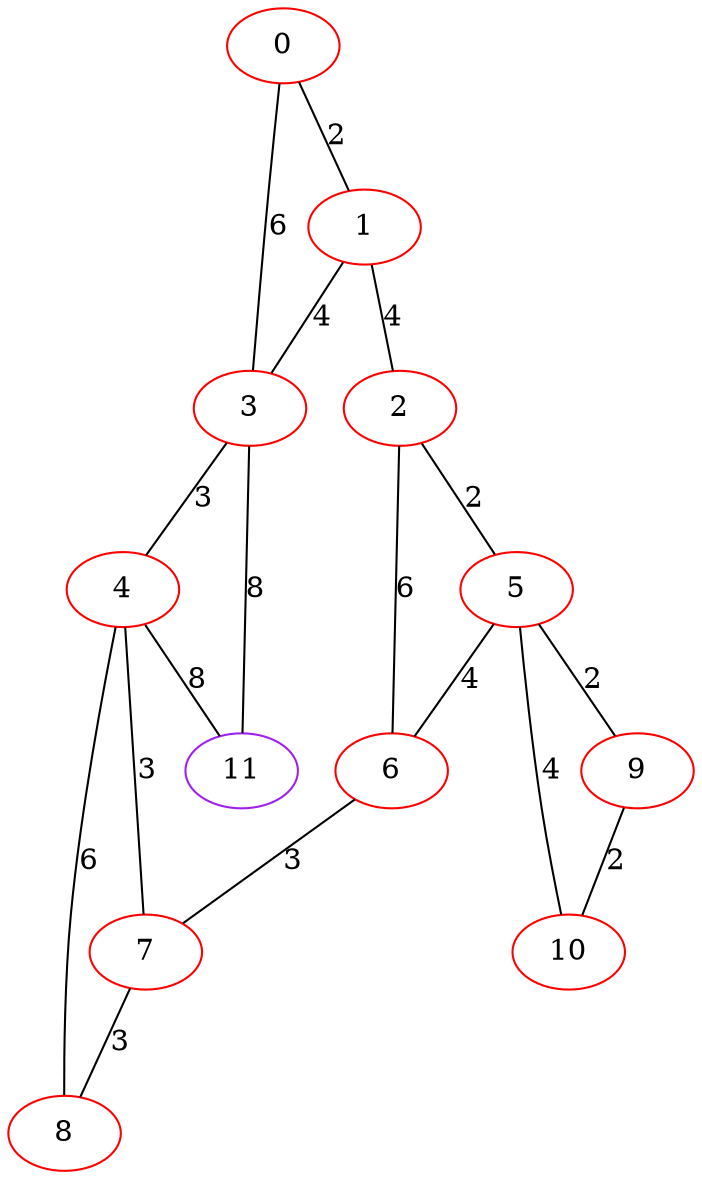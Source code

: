 graph "" {
0 [color=red, weight=1];
1 [color=red, weight=1];
2 [color=red, weight=1];
3 [color=red, weight=1];
4 [color=red, weight=1];
5 [color=red, weight=1];
6 [color=red, weight=1];
7 [color=red, weight=1];
8 [color=red, weight=1];
9 [color=red, weight=1];
10 [color=red, weight=1];
11 [color=purple, weight=4];
0 -- 1  [key=0, label=2];
0 -- 3  [key=0, label=6];
1 -- 2  [key=0, label=4];
1 -- 3  [key=0, label=4];
2 -- 5  [key=0, label=2];
2 -- 6  [key=0, label=6];
3 -- 11  [key=0, label=8];
3 -- 4  [key=0, label=3];
4 -- 8  [key=0, label=6];
4 -- 11  [key=0, label=8];
4 -- 7  [key=0, label=3];
5 -- 9  [key=0, label=2];
5 -- 10  [key=0, label=4];
5 -- 6  [key=0, label=4];
6 -- 7  [key=0, label=3];
7 -- 8  [key=0, label=3];
9 -- 10  [key=0, label=2];
}
